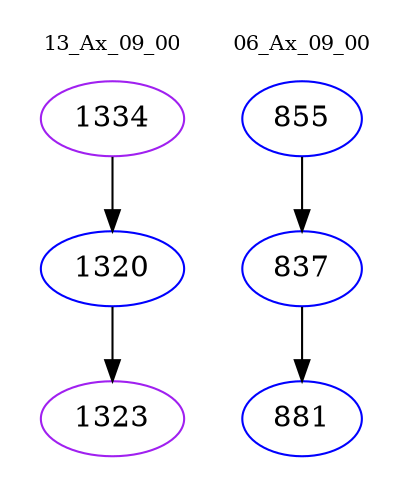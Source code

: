 digraph{
subgraph cluster_0 {
color = white
label = "13_Ax_09_00";
fontsize=10;
T0_1334 [label="1334", color="purple"]
T0_1334 -> T0_1320 [color="black"]
T0_1320 [label="1320", color="blue"]
T0_1320 -> T0_1323 [color="black"]
T0_1323 [label="1323", color="purple"]
}
subgraph cluster_1 {
color = white
label = "06_Ax_09_00";
fontsize=10;
T1_855 [label="855", color="blue"]
T1_855 -> T1_837 [color="black"]
T1_837 [label="837", color="blue"]
T1_837 -> T1_881 [color="black"]
T1_881 [label="881", color="blue"]
}
}
